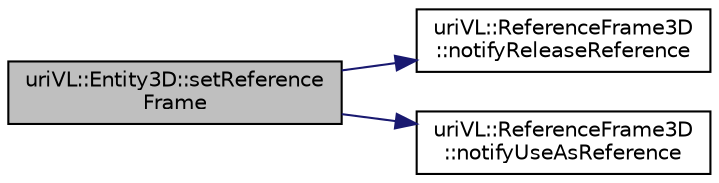 digraph "uriVL::Entity3D::setReferenceFrame"
{
  edge [fontname="Helvetica",fontsize="10",labelfontname="Helvetica",labelfontsize="10"];
  node [fontname="Helvetica",fontsize="10",shape=record];
  rankdir="LR";
  Node1 [label="uriVL::Entity3D::setReference\lFrame",height=0.2,width=0.4,color="black", fillcolor="grey75", style="filled", fontcolor="black"];
  Node1 -> Node2 [color="midnightblue",fontsize="10",style="solid",fontname="Helvetica"];
  Node2 [label="uriVL::ReferenceFrame3D\l::notifyReleaseReference",height=0.2,width=0.4,color="black", fillcolor="white", style="filled",URL="$classuriVL_1_1ReferenceFrame3D.html#ae34f9724fa7f9d96db8bb9f6b90fb08e",tooltip="Called by a 3D entity that reports itself to this reference frame to tell it that it does not use it ..."];
  Node1 -> Node3 [color="midnightblue",fontsize="10",style="solid",fontname="Helvetica"];
  Node3 [label="uriVL::ReferenceFrame3D\l::notifyUseAsReference",height=0.2,width=0.4,color="black", fillcolor="white", style="filled",URL="$classuriVL_1_1ReferenceFrame3D.html#a3a3db9c75833c3f17a8982cadab7f0d6",tooltip="Called by a 3D entity that reports itself to this reference frame to tell it that it uses it as a ref..."];
}
